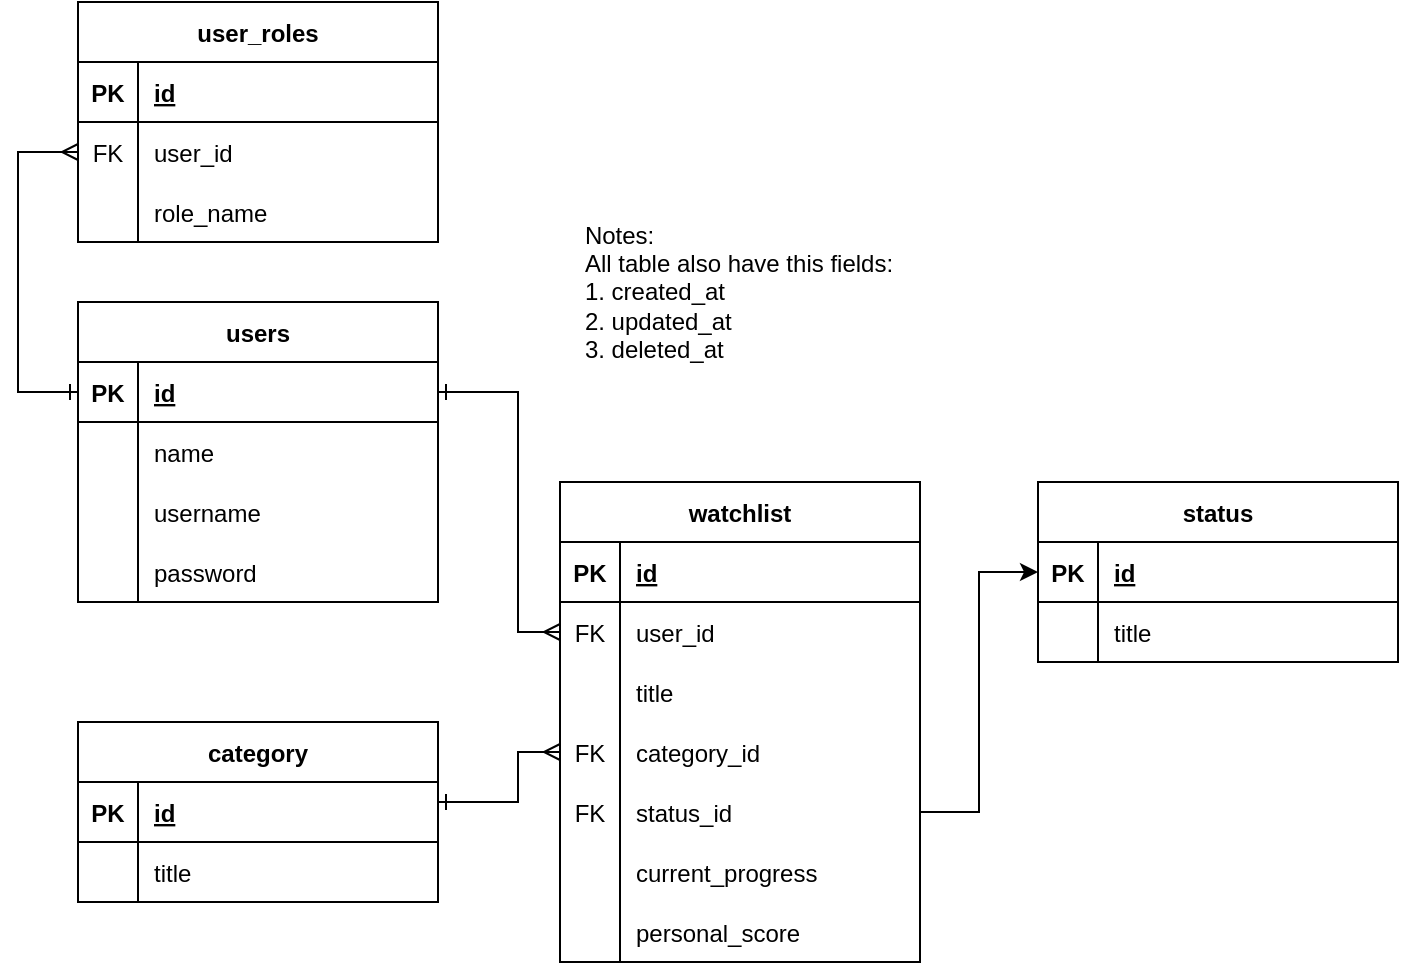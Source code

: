 <mxfile version="21.3.2" type="github">
  <diagram id="R2lEEEUBdFMjLlhIrx00" name="Page-1">
    <mxGraphModel dx="794" dy="1217" grid="1" gridSize="10" guides="1" tooltips="1" connect="1" arrows="1" fold="1" page="1" pageScale="1" pageWidth="850" pageHeight="1100" math="0" shadow="0" extFonts="Permanent Marker^https://fonts.googleapis.com/css?family=Permanent+Marker">
      <root>
        <mxCell id="0" />
        <mxCell id="1" parent="0" />
        <mxCell id="vgu5_chjTxM9xIjj-CHs-94" value="watchlist" style="shape=table;startSize=30;container=1;collapsible=1;childLayout=tableLayout;fixedRows=1;rowLines=0;fontStyle=1;align=center;resizeLast=1;" vertex="1" parent="1">
          <mxGeometry x="381" y="330" width="180" height="240" as="geometry" />
        </mxCell>
        <mxCell id="vgu5_chjTxM9xIjj-CHs-95" value="" style="shape=tableRow;horizontal=0;startSize=0;swimlaneHead=0;swimlaneBody=0;fillColor=none;collapsible=0;dropTarget=0;points=[[0,0.5],[1,0.5]];portConstraint=eastwest;top=0;left=0;right=0;bottom=1;" vertex="1" parent="vgu5_chjTxM9xIjj-CHs-94">
          <mxGeometry y="30" width="180" height="30" as="geometry" />
        </mxCell>
        <mxCell id="vgu5_chjTxM9xIjj-CHs-96" value="PK" style="shape=partialRectangle;connectable=0;fillColor=none;top=0;left=0;bottom=0;right=0;fontStyle=1;overflow=hidden;" vertex="1" parent="vgu5_chjTxM9xIjj-CHs-95">
          <mxGeometry width="30" height="30" as="geometry">
            <mxRectangle width="30" height="30" as="alternateBounds" />
          </mxGeometry>
        </mxCell>
        <mxCell id="vgu5_chjTxM9xIjj-CHs-97" value="id" style="shape=partialRectangle;connectable=0;fillColor=none;top=0;left=0;bottom=0;right=0;align=left;spacingLeft=6;fontStyle=5;overflow=hidden;" vertex="1" parent="vgu5_chjTxM9xIjj-CHs-95">
          <mxGeometry x="30" width="150" height="30" as="geometry">
            <mxRectangle width="150" height="30" as="alternateBounds" />
          </mxGeometry>
        </mxCell>
        <mxCell id="vgu5_chjTxM9xIjj-CHs-98" value="" style="shape=tableRow;horizontal=0;startSize=0;swimlaneHead=0;swimlaneBody=0;fillColor=none;collapsible=0;dropTarget=0;points=[[0,0.5],[1,0.5]];portConstraint=eastwest;top=0;left=0;right=0;bottom=0;" vertex="1" parent="vgu5_chjTxM9xIjj-CHs-94">
          <mxGeometry y="60" width="180" height="30" as="geometry" />
        </mxCell>
        <mxCell id="vgu5_chjTxM9xIjj-CHs-99" value="FK" style="shape=partialRectangle;connectable=0;fillColor=none;top=0;left=0;bottom=0;right=0;editable=1;overflow=hidden;" vertex="1" parent="vgu5_chjTxM9xIjj-CHs-98">
          <mxGeometry width="30" height="30" as="geometry">
            <mxRectangle width="30" height="30" as="alternateBounds" />
          </mxGeometry>
        </mxCell>
        <mxCell id="vgu5_chjTxM9xIjj-CHs-100" value="user_id" style="shape=partialRectangle;connectable=0;fillColor=none;top=0;left=0;bottom=0;right=0;align=left;spacingLeft=6;overflow=hidden;" vertex="1" parent="vgu5_chjTxM9xIjj-CHs-98">
          <mxGeometry x="30" width="150" height="30" as="geometry">
            <mxRectangle width="150" height="30" as="alternateBounds" />
          </mxGeometry>
        </mxCell>
        <mxCell id="vgu5_chjTxM9xIjj-CHs-207" value="" style="shape=tableRow;horizontal=0;startSize=0;swimlaneHead=0;swimlaneBody=0;fillColor=none;collapsible=0;dropTarget=0;points=[[0,0.5],[1,0.5]];portConstraint=eastwest;top=0;left=0;right=0;bottom=0;" vertex="1" parent="vgu5_chjTxM9xIjj-CHs-94">
          <mxGeometry y="90" width="180" height="30" as="geometry" />
        </mxCell>
        <mxCell id="vgu5_chjTxM9xIjj-CHs-208" value="" style="shape=partialRectangle;connectable=0;fillColor=none;top=0;left=0;bottom=0;right=0;editable=1;overflow=hidden;" vertex="1" parent="vgu5_chjTxM9xIjj-CHs-207">
          <mxGeometry width="30" height="30" as="geometry">
            <mxRectangle width="30" height="30" as="alternateBounds" />
          </mxGeometry>
        </mxCell>
        <mxCell id="vgu5_chjTxM9xIjj-CHs-209" value="title" style="shape=partialRectangle;connectable=0;fillColor=none;top=0;left=0;bottom=0;right=0;align=left;spacingLeft=6;overflow=hidden;" vertex="1" parent="vgu5_chjTxM9xIjj-CHs-207">
          <mxGeometry x="30" width="150" height="30" as="geometry">
            <mxRectangle width="150" height="30" as="alternateBounds" />
          </mxGeometry>
        </mxCell>
        <mxCell id="vgu5_chjTxM9xIjj-CHs-101" value="" style="shape=tableRow;horizontal=0;startSize=0;swimlaneHead=0;swimlaneBody=0;fillColor=none;collapsible=0;dropTarget=0;points=[[0,0.5],[1,0.5]];portConstraint=eastwest;top=0;left=0;right=0;bottom=0;" vertex="1" parent="vgu5_chjTxM9xIjj-CHs-94">
          <mxGeometry y="120" width="180" height="30" as="geometry" />
        </mxCell>
        <mxCell id="vgu5_chjTxM9xIjj-CHs-102" value="FK" style="shape=partialRectangle;connectable=0;fillColor=none;top=0;left=0;bottom=0;right=0;editable=1;overflow=hidden;" vertex="1" parent="vgu5_chjTxM9xIjj-CHs-101">
          <mxGeometry width="30" height="30" as="geometry">
            <mxRectangle width="30" height="30" as="alternateBounds" />
          </mxGeometry>
        </mxCell>
        <mxCell id="vgu5_chjTxM9xIjj-CHs-103" value="category_id" style="shape=partialRectangle;connectable=0;fillColor=none;top=0;left=0;bottom=0;right=0;align=left;spacingLeft=6;overflow=hidden;" vertex="1" parent="vgu5_chjTxM9xIjj-CHs-101">
          <mxGeometry x="30" width="150" height="30" as="geometry">
            <mxRectangle width="150" height="30" as="alternateBounds" />
          </mxGeometry>
        </mxCell>
        <mxCell id="vgu5_chjTxM9xIjj-CHs-110" value="" style="shape=tableRow;horizontal=0;startSize=0;swimlaneHead=0;swimlaneBody=0;fillColor=none;collapsible=0;dropTarget=0;points=[[0,0.5],[1,0.5]];portConstraint=eastwest;top=0;left=0;right=0;bottom=0;" vertex="1" parent="vgu5_chjTxM9xIjj-CHs-94">
          <mxGeometry y="150" width="180" height="30" as="geometry" />
        </mxCell>
        <mxCell id="vgu5_chjTxM9xIjj-CHs-111" value="FK" style="shape=partialRectangle;connectable=0;fillColor=none;top=0;left=0;bottom=0;right=0;editable=1;overflow=hidden;" vertex="1" parent="vgu5_chjTxM9xIjj-CHs-110">
          <mxGeometry width="30" height="30" as="geometry">
            <mxRectangle width="30" height="30" as="alternateBounds" />
          </mxGeometry>
        </mxCell>
        <mxCell id="vgu5_chjTxM9xIjj-CHs-112" value="status_id" style="shape=partialRectangle;connectable=0;fillColor=none;top=0;left=0;bottom=0;right=0;align=left;spacingLeft=6;overflow=hidden;" vertex="1" parent="vgu5_chjTxM9xIjj-CHs-110">
          <mxGeometry x="30" width="150" height="30" as="geometry">
            <mxRectangle width="150" height="30" as="alternateBounds" />
          </mxGeometry>
        </mxCell>
        <mxCell id="vgu5_chjTxM9xIjj-CHs-104" value="" style="shape=tableRow;horizontal=0;startSize=0;swimlaneHead=0;swimlaneBody=0;fillColor=none;collapsible=0;dropTarget=0;points=[[0,0.5],[1,0.5]];portConstraint=eastwest;top=0;left=0;right=0;bottom=0;" vertex="1" parent="vgu5_chjTxM9xIjj-CHs-94">
          <mxGeometry y="180" width="180" height="30" as="geometry" />
        </mxCell>
        <mxCell id="vgu5_chjTxM9xIjj-CHs-105" value="" style="shape=partialRectangle;connectable=0;fillColor=none;top=0;left=0;bottom=0;right=0;editable=1;overflow=hidden;" vertex="1" parent="vgu5_chjTxM9xIjj-CHs-104">
          <mxGeometry width="30" height="30" as="geometry">
            <mxRectangle width="30" height="30" as="alternateBounds" />
          </mxGeometry>
        </mxCell>
        <mxCell id="vgu5_chjTxM9xIjj-CHs-106" value="current_progress" style="shape=partialRectangle;connectable=0;fillColor=none;top=0;left=0;bottom=0;right=0;align=left;spacingLeft=6;overflow=hidden;" vertex="1" parent="vgu5_chjTxM9xIjj-CHs-104">
          <mxGeometry x="30" width="150" height="30" as="geometry">
            <mxRectangle width="150" height="30" as="alternateBounds" />
          </mxGeometry>
        </mxCell>
        <mxCell id="vgu5_chjTxM9xIjj-CHs-113" value="" style="shape=tableRow;horizontal=0;startSize=0;swimlaneHead=0;swimlaneBody=0;fillColor=none;collapsible=0;dropTarget=0;points=[[0,0.5],[1,0.5]];portConstraint=eastwest;top=0;left=0;right=0;bottom=0;" vertex="1" parent="vgu5_chjTxM9xIjj-CHs-94">
          <mxGeometry y="210" width="180" height="30" as="geometry" />
        </mxCell>
        <mxCell id="vgu5_chjTxM9xIjj-CHs-114" value="" style="shape=partialRectangle;connectable=0;fillColor=none;top=0;left=0;bottom=0;right=0;editable=1;overflow=hidden;" vertex="1" parent="vgu5_chjTxM9xIjj-CHs-113">
          <mxGeometry width="30" height="30" as="geometry">
            <mxRectangle width="30" height="30" as="alternateBounds" />
          </mxGeometry>
        </mxCell>
        <mxCell id="vgu5_chjTxM9xIjj-CHs-115" value="personal_score" style="shape=partialRectangle;connectable=0;fillColor=none;top=0;left=0;bottom=0;right=0;align=left;spacingLeft=6;overflow=hidden;" vertex="1" parent="vgu5_chjTxM9xIjj-CHs-113">
          <mxGeometry x="30" width="150" height="30" as="geometry">
            <mxRectangle width="150" height="30" as="alternateBounds" />
          </mxGeometry>
        </mxCell>
        <mxCell id="vgu5_chjTxM9xIjj-CHs-122" value="category" style="shape=table;startSize=30;container=1;collapsible=1;childLayout=tableLayout;fixedRows=1;rowLines=0;fontStyle=1;align=center;resizeLast=1;" vertex="1" parent="1">
          <mxGeometry x="140" y="450" width="180" height="90" as="geometry" />
        </mxCell>
        <mxCell id="vgu5_chjTxM9xIjj-CHs-123" value="" style="shape=tableRow;horizontal=0;startSize=0;swimlaneHead=0;swimlaneBody=0;fillColor=none;collapsible=0;dropTarget=0;points=[[0,0.5],[1,0.5]];portConstraint=eastwest;top=0;left=0;right=0;bottom=1;" vertex="1" parent="vgu5_chjTxM9xIjj-CHs-122">
          <mxGeometry y="30" width="180" height="30" as="geometry" />
        </mxCell>
        <mxCell id="vgu5_chjTxM9xIjj-CHs-124" value="PK" style="shape=partialRectangle;connectable=0;fillColor=none;top=0;left=0;bottom=0;right=0;fontStyle=1;overflow=hidden;" vertex="1" parent="vgu5_chjTxM9xIjj-CHs-123">
          <mxGeometry width="30" height="30" as="geometry">
            <mxRectangle width="30" height="30" as="alternateBounds" />
          </mxGeometry>
        </mxCell>
        <mxCell id="vgu5_chjTxM9xIjj-CHs-125" value="id" style="shape=partialRectangle;connectable=0;fillColor=none;top=0;left=0;bottom=0;right=0;align=left;spacingLeft=6;fontStyle=5;overflow=hidden;" vertex="1" parent="vgu5_chjTxM9xIjj-CHs-123">
          <mxGeometry x="30" width="150" height="30" as="geometry">
            <mxRectangle width="150" height="30" as="alternateBounds" />
          </mxGeometry>
        </mxCell>
        <mxCell id="vgu5_chjTxM9xIjj-CHs-126" value="" style="shape=tableRow;horizontal=0;startSize=0;swimlaneHead=0;swimlaneBody=0;fillColor=none;collapsible=0;dropTarget=0;points=[[0,0.5],[1,0.5]];portConstraint=eastwest;top=0;left=0;right=0;bottom=0;" vertex="1" parent="vgu5_chjTxM9xIjj-CHs-122">
          <mxGeometry y="60" width="180" height="30" as="geometry" />
        </mxCell>
        <mxCell id="vgu5_chjTxM9xIjj-CHs-127" value="" style="shape=partialRectangle;connectable=0;fillColor=none;top=0;left=0;bottom=0;right=0;editable=1;overflow=hidden;" vertex="1" parent="vgu5_chjTxM9xIjj-CHs-126">
          <mxGeometry width="30" height="30" as="geometry">
            <mxRectangle width="30" height="30" as="alternateBounds" />
          </mxGeometry>
        </mxCell>
        <mxCell id="vgu5_chjTxM9xIjj-CHs-128" value="title" style="shape=partialRectangle;connectable=0;fillColor=none;top=0;left=0;bottom=0;right=0;align=left;spacingLeft=6;overflow=hidden;" vertex="1" parent="vgu5_chjTxM9xIjj-CHs-126">
          <mxGeometry x="30" width="150" height="30" as="geometry">
            <mxRectangle width="150" height="30" as="alternateBounds" />
          </mxGeometry>
        </mxCell>
        <mxCell id="vgu5_chjTxM9xIjj-CHs-141" style="edgeStyle=orthogonalEdgeStyle;rounded=0;orthogonalLoop=1;jettySize=auto;html=1;endArrow=ERmany;endFill=0;startArrow=ERone;startFill=0;" edge="1" parent="1" source="vgu5_chjTxM9xIjj-CHs-123" target="vgu5_chjTxM9xIjj-CHs-101">
          <mxGeometry relative="1" as="geometry">
            <mxPoint x="330" y="340" as="targetPoint" />
            <Array as="points">
              <mxPoint x="360" y="490" />
              <mxPoint x="360" y="465" />
            </Array>
          </mxGeometry>
        </mxCell>
        <mxCell id="vgu5_chjTxM9xIjj-CHs-142" value="users" style="shape=table;startSize=30;container=1;collapsible=1;childLayout=tableLayout;fixedRows=1;rowLines=0;fontStyle=1;align=center;resizeLast=1;" vertex="1" parent="1">
          <mxGeometry x="140" y="240" width="180" height="150" as="geometry" />
        </mxCell>
        <mxCell id="vgu5_chjTxM9xIjj-CHs-143" value="" style="shape=tableRow;horizontal=0;startSize=0;swimlaneHead=0;swimlaneBody=0;fillColor=none;collapsible=0;dropTarget=0;points=[[0,0.5],[1,0.5]];portConstraint=eastwest;top=0;left=0;right=0;bottom=1;" vertex="1" parent="vgu5_chjTxM9xIjj-CHs-142">
          <mxGeometry y="30" width="180" height="30" as="geometry" />
        </mxCell>
        <mxCell id="vgu5_chjTxM9xIjj-CHs-144" value="PK" style="shape=partialRectangle;connectable=0;fillColor=none;top=0;left=0;bottom=0;right=0;fontStyle=1;overflow=hidden;" vertex="1" parent="vgu5_chjTxM9xIjj-CHs-143">
          <mxGeometry width="30" height="30" as="geometry">
            <mxRectangle width="30" height="30" as="alternateBounds" />
          </mxGeometry>
        </mxCell>
        <mxCell id="vgu5_chjTxM9xIjj-CHs-145" value="id" style="shape=partialRectangle;connectable=0;fillColor=none;top=0;left=0;bottom=0;right=0;align=left;spacingLeft=6;fontStyle=5;overflow=hidden;" vertex="1" parent="vgu5_chjTxM9xIjj-CHs-143">
          <mxGeometry x="30" width="150" height="30" as="geometry">
            <mxRectangle width="150" height="30" as="alternateBounds" />
          </mxGeometry>
        </mxCell>
        <mxCell id="vgu5_chjTxM9xIjj-CHs-146" value="" style="shape=tableRow;horizontal=0;startSize=0;swimlaneHead=0;swimlaneBody=0;fillColor=none;collapsible=0;dropTarget=0;points=[[0,0.5],[1,0.5]];portConstraint=eastwest;top=0;left=0;right=0;bottom=0;" vertex="1" parent="vgu5_chjTxM9xIjj-CHs-142">
          <mxGeometry y="60" width="180" height="30" as="geometry" />
        </mxCell>
        <mxCell id="vgu5_chjTxM9xIjj-CHs-147" value="" style="shape=partialRectangle;connectable=0;fillColor=none;top=0;left=0;bottom=0;right=0;editable=1;overflow=hidden;" vertex="1" parent="vgu5_chjTxM9xIjj-CHs-146">
          <mxGeometry width="30" height="30" as="geometry">
            <mxRectangle width="30" height="30" as="alternateBounds" />
          </mxGeometry>
        </mxCell>
        <mxCell id="vgu5_chjTxM9xIjj-CHs-148" value="name" style="shape=partialRectangle;connectable=0;fillColor=none;top=0;left=0;bottom=0;right=0;align=left;spacingLeft=6;overflow=hidden;" vertex="1" parent="vgu5_chjTxM9xIjj-CHs-146">
          <mxGeometry x="30" width="150" height="30" as="geometry">
            <mxRectangle width="150" height="30" as="alternateBounds" />
          </mxGeometry>
        </mxCell>
        <mxCell id="vgu5_chjTxM9xIjj-CHs-149" value="" style="shape=tableRow;horizontal=0;startSize=0;swimlaneHead=0;swimlaneBody=0;fillColor=none;collapsible=0;dropTarget=0;points=[[0,0.5],[1,0.5]];portConstraint=eastwest;top=0;left=0;right=0;bottom=0;" vertex="1" parent="vgu5_chjTxM9xIjj-CHs-142">
          <mxGeometry y="90" width="180" height="30" as="geometry" />
        </mxCell>
        <mxCell id="vgu5_chjTxM9xIjj-CHs-150" value="" style="shape=partialRectangle;connectable=0;fillColor=none;top=0;left=0;bottom=0;right=0;editable=1;overflow=hidden;" vertex="1" parent="vgu5_chjTxM9xIjj-CHs-149">
          <mxGeometry width="30" height="30" as="geometry">
            <mxRectangle width="30" height="30" as="alternateBounds" />
          </mxGeometry>
        </mxCell>
        <mxCell id="vgu5_chjTxM9xIjj-CHs-151" value="username" style="shape=partialRectangle;connectable=0;fillColor=none;top=0;left=0;bottom=0;right=0;align=left;spacingLeft=6;overflow=hidden;" vertex="1" parent="vgu5_chjTxM9xIjj-CHs-149">
          <mxGeometry x="30" width="150" height="30" as="geometry">
            <mxRectangle width="150" height="30" as="alternateBounds" />
          </mxGeometry>
        </mxCell>
        <mxCell id="vgu5_chjTxM9xIjj-CHs-152" value="" style="shape=tableRow;horizontal=0;startSize=0;swimlaneHead=0;swimlaneBody=0;fillColor=none;collapsible=0;dropTarget=0;points=[[0,0.5],[1,0.5]];portConstraint=eastwest;top=0;left=0;right=0;bottom=0;" vertex="1" parent="vgu5_chjTxM9xIjj-CHs-142">
          <mxGeometry y="120" width="180" height="30" as="geometry" />
        </mxCell>
        <mxCell id="vgu5_chjTxM9xIjj-CHs-153" value="" style="shape=partialRectangle;connectable=0;fillColor=none;top=0;left=0;bottom=0;right=0;editable=1;overflow=hidden;" vertex="1" parent="vgu5_chjTxM9xIjj-CHs-152">
          <mxGeometry width="30" height="30" as="geometry">
            <mxRectangle width="30" height="30" as="alternateBounds" />
          </mxGeometry>
        </mxCell>
        <mxCell id="vgu5_chjTxM9xIjj-CHs-154" value="password" style="shape=partialRectangle;connectable=0;fillColor=none;top=0;left=0;bottom=0;right=0;align=left;spacingLeft=6;overflow=hidden;" vertex="1" parent="vgu5_chjTxM9xIjj-CHs-152">
          <mxGeometry x="30" width="150" height="30" as="geometry">
            <mxRectangle width="150" height="30" as="alternateBounds" />
          </mxGeometry>
        </mxCell>
        <mxCell id="vgu5_chjTxM9xIjj-CHs-155" style="edgeStyle=orthogonalEdgeStyle;rounded=0;orthogonalLoop=1;jettySize=auto;html=1;endArrow=ERmany;endFill=0;startArrow=ERone;startFill=0;" edge="1" parent="1" source="vgu5_chjTxM9xIjj-CHs-143" target="vgu5_chjTxM9xIjj-CHs-98">
          <mxGeometry relative="1" as="geometry">
            <mxPoint x="320" y="395" as="sourcePoint" />
            <mxPoint x="380" y="395" as="targetPoint" />
            <Array as="points">
              <mxPoint x="360" y="285" />
              <mxPoint x="360" y="405" />
            </Array>
          </mxGeometry>
        </mxCell>
        <mxCell id="vgu5_chjTxM9xIjj-CHs-160" value="user_roles" style="shape=table;startSize=30;container=1;collapsible=1;childLayout=tableLayout;fixedRows=1;rowLines=0;fontStyle=1;align=center;resizeLast=1;" vertex="1" parent="1">
          <mxGeometry x="140" y="90" width="180" height="120" as="geometry" />
        </mxCell>
        <mxCell id="vgu5_chjTxM9xIjj-CHs-161" value="" style="shape=tableRow;horizontal=0;startSize=0;swimlaneHead=0;swimlaneBody=0;fillColor=none;collapsible=0;dropTarget=0;points=[[0,0.5],[1,0.5]];portConstraint=eastwest;top=0;left=0;right=0;bottom=1;" vertex="1" parent="vgu5_chjTxM9xIjj-CHs-160">
          <mxGeometry y="30" width="180" height="30" as="geometry" />
        </mxCell>
        <mxCell id="vgu5_chjTxM9xIjj-CHs-162" value="PK" style="shape=partialRectangle;connectable=0;fillColor=none;top=0;left=0;bottom=0;right=0;fontStyle=1;overflow=hidden;" vertex="1" parent="vgu5_chjTxM9xIjj-CHs-161">
          <mxGeometry width="30" height="30" as="geometry">
            <mxRectangle width="30" height="30" as="alternateBounds" />
          </mxGeometry>
        </mxCell>
        <mxCell id="vgu5_chjTxM9xIjj-CHs-163" value="id" style="shape=partialRectangle;connectable=0;fillColor=none;top=0;left=0;bottom=0;right=0;align=left;spacingLeft=6;fontStyle=5;overflow=hidden;" vertex="1" parent="vgu5_chjTxM9xIjj-CHs-161">
          <mxGeometry x="30" width="150" height="30" as="geometry">
            <mxRectangle width="150" height="30" as="alternateBounds" />
          </mxGeometry>
        </mxCell>
        <mxCell id="vgu5_chjTxM9xIjj-CHs-164" value="" style="shape=tableRow;horizontal=0;startSize=0;swimlaneHead=0;swimlaneBody=0;fillColor=none;collapsible=0;dropTarget=0;points=[[0,0.5],[1,0.5]];portConstraint=eastwest;top=0;left=0;right=0;bottom=0;" vertex="1" parent="vgu5_chjTxM9xIjj-CHs-160">
          <mxGeometry y="60" width="180" height="30" as="geometry" />
        </mxCell>
        <mxCell id="vgu5_chjTxM9xIjj-CHs-165" value="FK" style="shape=partialRectangle;connectable=0;fillColor=none;top=0;left=0;bottom=0;right=0;editable=1;overflow=hidden;" vertex="1" parent="vgu5_chjTxM9xIjj-CHs-164">
          <mxGeometry width="30" height="30" as="geometry">
            <mxRectangle width="30" height="30" as="alternateBounds" />
          </mxGeometry>
        </mxCell>
        <mxCell id="vgu5_chjTxM9xIjj-CHs-166" value="user_id" style="shape=partialRectangle;connectable=0;fillColor=none;top=0;left=0;bottom=0;right=0;align=left;spacingLeft=6;overflow=hidden;" vertex="1" parent="vgu5_chjTxM9xIjj-CHs-164">
          <mxGeometry x="30" width="150" height="30" as="geometry">
            <mxRectangle width="150" height="30" as="alternateBounds" />
          </mxGeometry>
        </mxCell>
        <mxCell id="vgu5_chjTxM9xIjj-CHs-167" value="" style="shape=tableRow;horizontal=0;startSize=0;swimlaneHead=0;swimlaneBody=0;fillColor=none;collapsible=0;dropTarget=0;points=[[0,0.5],[1,0.5]];portConstraint=eastwest;top=0;left=0;right=0;bottom=0;" vertex="1" parent="vgu5_chjTxM9xIjj-CHs-160">
          <mxGeometry y="90" width="180" height="30" as="geometry" />
        </mxCell>
        <mxCell id="vgu5_chjTxM9xIjj-CHs-168" value="" style="shape=partialRectangle;connectable=0;fillColor=none;top=0;left=0;bottom=0;right=0;editable=1;overflow=hidden;" vertex="1" parent="vgu5_chjTxM9xIjj-CHs-167">
          <mxGeometry width="30" height="30" as="geometry">
            <mxRectangle width="30" height="30" as="alternateBounds" />
          </mxGeometry>
        </mxCell>
        <mxCell id="vgu5_chjTxM9xIjj-CHs-169" value="role_name" style="shape=partialRectangle;connectable=0;fillColor=none;top=0;left=0;bottom=0;right=0;align=left;spacingLeft=6;overflow=hidden;" vertex="1" parent="vgu5_chjTxM9xIjj-CHs-167">
          <mxGeometry x="30" width="150" height="30" as="geometry">
            <mxRectangle width="150" height="30" as="alternateBounds" />
          </mxGeometry>
        </mxCell>
        <mxCell id="vgu5_chjTxM9xIjj-CHs-171" style="edgeStyle=orthogonalEdgeStyle;rounded=0;orthogonalLoop=1;jettySize=auto;html=1;endArrow=ERmany;endFill=0;startArrow=ERone;startFill=0;" edge="1" parent="1" source="vgu5_chjTxM9xIjj-CHs-143" target="vgu5_chjTxM9xIjj-CHs-164">
          <mxGeometry relative="1" as="geometry">
            <mxPoint x="390" y="125" as="sourcePoint" />
            <mxPoint x="330" y="185" as="targetPoint" />
            <Array as="points">
              <mxPoint x="110" y="285" />
              <mxPoint x="110" y="165" />
            </Array>
          </mxGeometry>
        </mxCell>
        <mxCell id="vgu5_chjTxM9xIjj-CHs-186" value="&lt;div style=&quot;text-align: left;&quot;&gt;&lt;span style=&quot;background-color: initial;&quot;&gt;Notes:&lt;/span&gt;&lt;/div&gt;&lt;div style=&quot;text-align: left;&quot;&gt;&lt;span style=&quot;background-color: initial;&quot;&gt;All table also have this fields:&lt;/span&gt;&lt;/div&gt;&lt;div style=&quot;text-align: left;&quot;&gt;&lt;span style=&quot;background-color: initial;&quot;&gt;1. created_at&lt;/span&gt;&lt;/div&gt;&lt;div style=&quot;text-align: left;&quot;&gt;&lt;span style=&quot;background-color: initial;&quot;&gt;2. updated_at&lt;/span&gt;&lt;/div&gt;&lt;div style=&quot;text-align: left;&quot;&gt;&lt;span style=&quot;background-color: initial;&quot;&gt;3. deleted_at&amp;nbsp;&lt;/span&gt;&lt;/div&gt;" style="text;html=1;align=center;verticalAlign=middle;resizable=0;points=[];autosize=1;strokeColor=none;fillColor=none;" vertex="1" parent="1">
          <mxGeometry x="380" y="190" width="180" height="90" as="geometry" />
        </mxCell>
        <mxCell id="vgu5_chjTxM9xIjj-CHs-187" value="status" style="shape=table;startSize=30;container=1;collapsible=1;childLayout=tableLayout;fixedRows=1;rowLines=0;fontStyle=1;align=center;resizeLast=1;" vertex="1" parent="1">
          <mxGeometry x="620" y="330" width="180" height="90" as="geometry" />
        </mxCell>
        <mxCell id="vgu5_chjTxM9xIjj-CHs-188" value="" style="shape=tableRow;horizontal=0;startSize=0;swimlaneHead=0;swimlaneBody=0;fillColor=none;collapsible=0;dropTarget=0;points=[[0,0.5],[1,0.5]];portConstraint=eastwest;top=0;left=0;right=0;bottom=1;" vertex="1" parent="vgu5_chjTxM9xIjj-CHs-187">
          <mxGeometry y="30" width="180" height="30" as="geometry" />
        </mxCell>
        <mxCell id="vgu5_chjTxM9xIjj-CHs-189" value="PK" style="shape=partialRectangle;connectable=0;fillColor=none;top=0;left=0;bottom=0;right=0;fontStyle=1;overflow=hidden;" vertex="1" parent="vgu5_chjTxM9xIjj-CHs-188">
          <mxGeometry width="30" height="30" as="geometry">
            <mxRectangle width="30" height="30" as="alternateBounds" />
          </mxGeometry>
        </mxCell>
        <mxCell id="vgu5_chjTxM9xIjj-CHs-190" value="id" style="shape=partialRectangle;connectable=0;fillColor=none;top=0;left=0;bottom=0;right=0;align=left;spacingLeft=6;fontStyle=5;overflow=hidden;" vertex="1" parent="vgu5_chjTxM9xIjj-CHs-188">
          <mxGeometry x="30" width="150" height="30" as="geometry">
            <mxRectangle width="150" height="30" as="alternateBounds" />
          </mxGeometry>
        </mxCell>
        <mxCell id="vgu5_chjTxM9xIjj-CHs-191" value="" style="shape=tableRow;horizontal=0;startSize=0;swimlaneHead=0;swimlaneBody=0;fillColor=none;collapsible=0;dropTarget=0;points=[[0,0.5],[1,0.5]];portConstraint=eastwest;top=0;left=0;right=0;bottom=0;" vertex="1" parent="vgu5_chjTxM9xIjj-CHs-187">
          <mxGeometry y="60" width="180" height="30" as="geometry" />
        </mxCell>
        <mxCell id="vgu5_chjTxM9xIjj-CHs-192" value="" style="shape=partialRectangle;connectable=0;fillColor=none;top=0;left=0;bottom=0;right=0;editable=1;overflow=hidden;" vertex="1" parent="vgu5_chjTxM9xIjj-CHs-191">
          <mxGeometry width="30" height="30" as="geometry">
            <mxRectangle width="30" height="30" as="alternateBounds" />
          </mxGeometry>
        </mxCell>
        <mxCell id="vgu5_chjTxM9xIjj-CHs-193" value="title" style="shape=partialRectangle;connectable=0;fillColor=none;top=0;left=0;bottom=0;right=0;align=left;spacingLeft=6;overflow=hidden;" vertex="1" parent="vgu5_chjTxM9xIjj-CHs-191">
          <mxGeometry x="30" width="150" height="30" as="geometry">
            <mxRectangle width="150" height="30" as="alternateBounds" />
          </mxGeometry>
        </mxCell>
        <mxCell id="vgu5_chjTxM9xIjj-CHs-206" style="edgeStyle=orthogonalEdgeStyle;rounded=0;orthogonalLoop=1;jettySize=auto;html=1;" edge="1" parent="1" source="vgu5_chjTxM9xIjj-CHs-110" target="vgu5_chjTxM9xIjj-CHs-188">
          <mxGeometry relative="1" as="geometry" />
        </mxCell>
      </root>
    </mxGraphModel>
  </diagram>
</mxfile>
